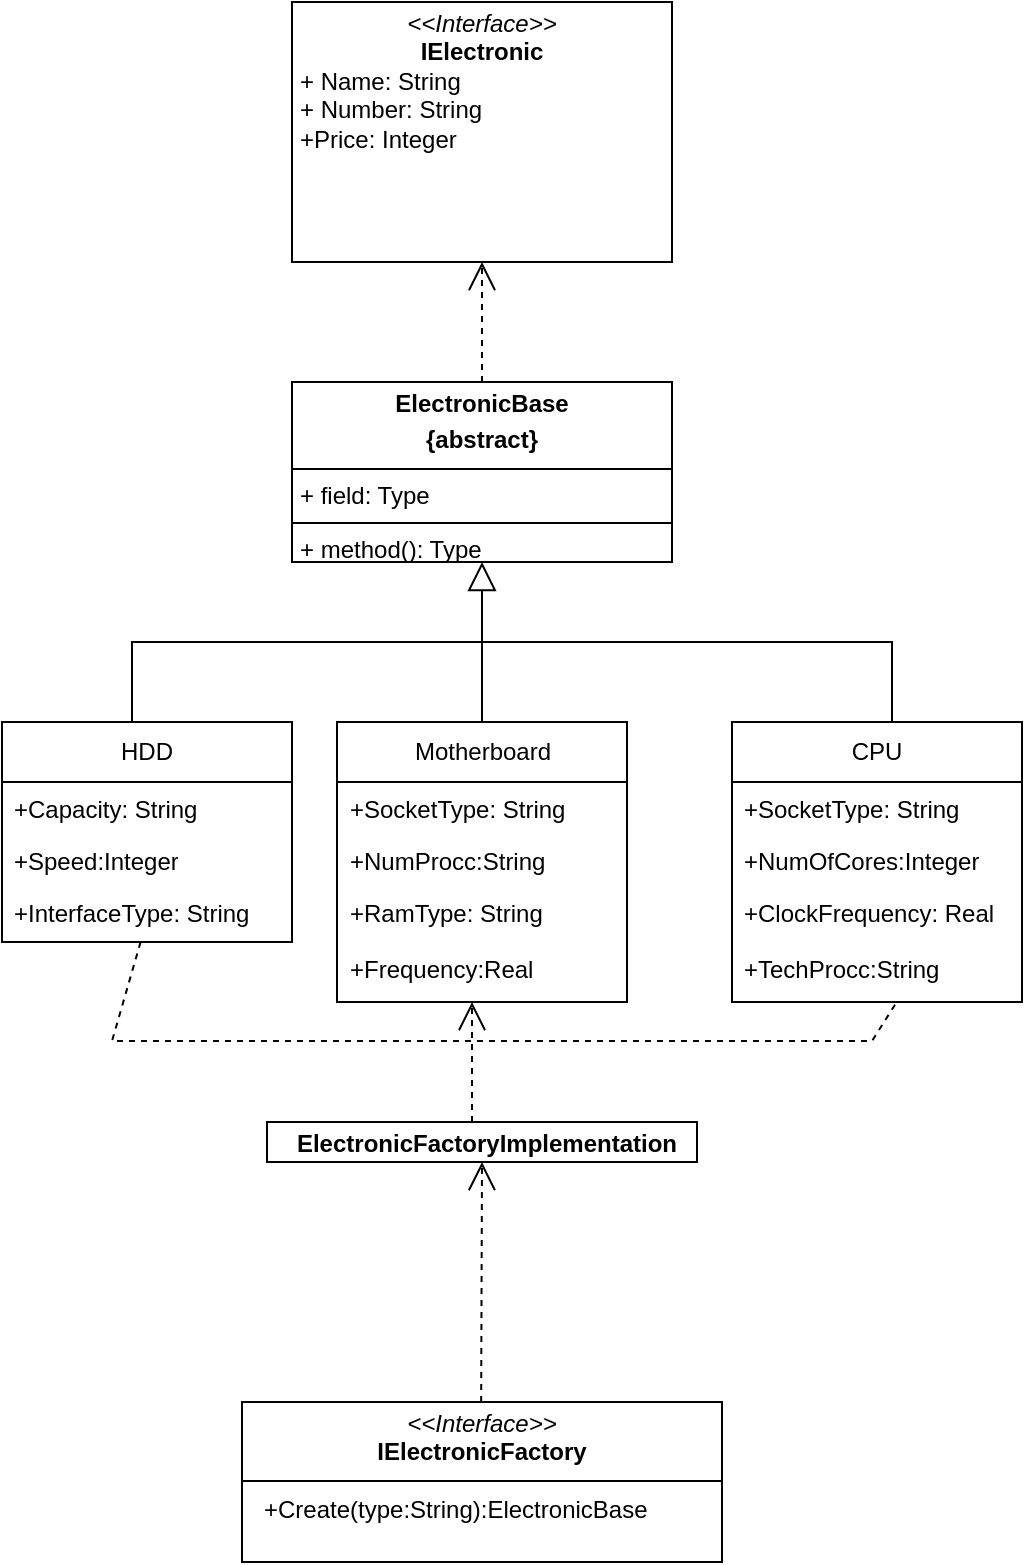 <mxfile version="24.0.2" type="github">
  <diagram id="C5RBs43oDa-KdzZeNtuy" name="Page-1">
    <mxGraphModel dx="1148" dy="741" grid="1" gridSize="10" guides="1" tooltips="1" connect="1" arrows="1" fold="1" page="1" pageScale="1" pageWidth="827" pageHeight="1169" math="0" shadow="0">
      <root>
        <mxCell id="WIyWlLk6GJQsqaUBKTNV-0" />
        <mxCell id="WIyWlLk6GJQsqaUBKTNV-1" parent="WIyWlLk6GJQsqaUBKTNV-0" />
        <mxCell id="esxNgm_jfXSo2C23j_VJ-27" value="&lt;p style=&quot;margin:0px;margin-top:4px;text-align:center;&quot;&gt;&lt;i&gt;&amp;lt;&amp;lt;Interface&amp;gt;&amp;gt;&lt;b&gt;&lt;br&gt;&lt;/b&gt;&lt;/i&gt;&lt;b&gt;IElectronic&lt;/b&gt;&lt;/p&gt;&lt;p style=&quot;margin:0px;margin-left:4px;&quot;&gt;+ Name: String&lt;br&gt;+ Number: String&lt;/p&gt;&lt;p style=&quot;margin:0px;margin-left:4px;&quot;&gt;+Price: Integer&lt;/p&gt;&lt;p style=&quot;margin:0px;margin-left:4px;&quot;&gt;&lt;br&gt;&lt;/p&gt;" style="verticalAlign=top;align=left;overflow=fill;html=1;whiteSpace=wrap;" vertex="1" parent="WIyWlLk6GJQsqaUBKTNV-1">
          <mxGeometry x="210" y="30" width="190" height="130" as="geometry" />
        </mxCell>
        <mxCell id="esxNgm_jfXSo2C23j_VJ-28" value="&lt;p style=&quot;margin:0px;margin-top:4px;text-align:center;&quot;&gt;&lt;b&gt;ElectronicBase&lt;/b&gt;&lt;/p&gt;&lt;p style=&quot;margin:0px;margin-top:4px;text-align:center;&quot;&gt;&lt;b&gt;{abstract}&lt;/b&gt;&lt;/p&gt;&lt;hr size=&quot;1&quot; style=&quot;border-style:solid;&quot;&gt;&lt;p style=&quot;margin:0px;margin-left:4px;&quot;&gt;+ field: Type&lt;/p&gt;&lt;hr size=&quot;1&quot; style=&quot;border-style:solid;&quot;&gt;&lt;p style=&quot;margin:0px;margin-left:4px;&quot;&gt;+ method(): Type&lt;/p&gt;" style="verticalAlign=top;align=left;overflow=fill;html=1;whiteSpace=wrap;" vertex="1" parent="WIyWlLk6GJQsqaUBKTNV-1">
          <mxGeometry x="210" y="220" width="190" height="90" as="geometry" />
        </mxCell>
        <mxCell id="esxNgm_jfXSo2C23j_VJ-34" value="Motherboard" style="swimlane;fontStyle=0;childLayout=stackLayout;horizontal=1;startSize=30;fillColor=none;horizontalStack=0;resizeParent=1;resizeParentMax=0;resizeLast=0;collapsible=1;marginBottom=0;whiteSpace=wrap;html=1;" vertex="1" parent="WIyWlLk6GJQsqaUBKTNV-1">
          <mxGeometry x="232.5" y="390" width="145" height="140" as="geometry" />
        </mxCell>
        <mxCell id="esxNgm_jfXSo2C23j_VJ-35" value="+SocketType: String&lt;div&gt;&lt;br&gt;&lt;/div&gt;" style="text;strokeColor=none;fillColor=none;align=left;verticalAlign=top;spacingLeft=4;spacingRight=4;overflow=hidden;rotatable=0;points=[[0,0.5],[1,0.5]];portConstraint=eastwest;whiteSpace=wrap;html=1;" vertex="1" parent="esxNgm_jfXSo2C23j_VJ-34">
          <mxGeometry y="30" width="145" height="26" as="geometry" />
        </mxCell>
        <mxCell id="esxNgm_jfXSo2C23j_VJ-36" value="+NumProcc:String" style="text;strokeColor=none;fillColor=none;align=left;verticalAlign=top;spacingLeft=4;spacingRight=4;overflow=hidden;rotatable=0;points=[[0,0.5],[1,0.5]];portConstraint=eastwest;whiteSpace=wrap;html=1;" vertex="1" parent="esxNgm_jfXSo2C23j_VJ-34">
          <mxGeometry y="56" width="145" height="26" as="geometry" />
        </mxCell>
        <mxCell id="esxNgm_jfXSo2C23j_VJ-37" value="+RamType: String" style="text;strokeColor=none;fillColor=none;align=left;verticalAlign=top;spacingLeft=4;spacingRight=4;overflow=hidden;rotatable=0;points=[[0,0.5],[1,0.5]];portConstraint=eastwest;whiteSpace=wrap;html=1;" vertex="1" parent="esxNgm_jfXSo2C23j_VJ-34">
          <mxGeometry y="82" width="145" height="28" as="geometry" />
        </mxCell>
        <mxCell id="esxNgm_jfXSo2C23j_VJ-47" value="+Frequency:Real" style="text;strokeColor=none;fillColor=none;align=left;verticalAlign=top;spacingLeft=4;spacingRight=4;overflow=hidden;rotatable=0;points=[[0,0.5],[1,0.5]];portConstraint=eastwest;whiteSpace=wrap;html=1;" vertex="1" parent="esxNgm_jfXSo2C23j_VJ-34">
          <mxGeometry y="110" width="145" height="30" as="geometry" />
        </mxCell>
        <mxCell id="esxNgm_jfXSo2C23j_VJ-44" value="" style="endArrow=block;endFill=0;endSize=12;html=1;rounded=0;entryX=0.5;entryY=1;entryDx=0;entryDy=0;exitX=0.5;exitY=0;exitDx=0;exitDy=0;" edge="1" parent="WIyWlLk6GJQsqaUBKTNV-1" source="esxNgm_jfXSo2C23j_VJ-34" target="esxNgm_jfXSo2C23j_VJ-28">
          <mxGeometry width="160" relative="1" as="geometry">
            <mxPoint x="280" y="350" as="sourcePoint" />
            <mxPoint x="440" y="350" as="targetPoint" />
          </mxGeometry>
        </mxCell>
        <mxCell id="esxNgm_jfXSo2C23j_VJ-45" value="" style="endArrow=none;html=1;rounded=0;exitX=0.5;exitY=0;exitDx=0;exitDy=0;entryX=0.5;entryY=0;entryDx=0;entryDy=0;" edge="1" parent="WIyWlLk6GJQsqaUBKTNV-1">
          <mxGeometry width="50" height="50" relative="1" as="geometry">
            <mxPoint x="130" y="390" as="sourcePoint" />
            <mxPoint x="510" y="390" as="targetPoint" />
            <Array as="points">
              <mxPoint x="130" y="350" />
              <mxPoint x="510" y="350" />
            </Array>
          </mxGeometry>
        </mxCell>
        <mxCell id="esxNgm_jfXSo2C23j_VJ-48" value="CPU" style="swimlane;fontStyle=0;childLayout=stackLayout;horizontal=1;startSize=30;fillColor=none;horizontalStack=0;resizeParent=1;resizeParentMax=0;resizeLast=0;collapsible=1;marginBottom=0;whiteSpace=wrap;html=1;" vertex="1" parent="WIyWlLk6GJQsqaUBKTNV-1">
          <mxGeometry x="430" y="390" width="145" height="140" as="geometry" />
        </mxCell>
        <mxCell id="esxNgm_jfXSo2C23j_VJ-49" value="+SocketType: String&lt;div&gt;&lt;br&gt;&lt;/div&gt;" style="text;strokeColor=none;fillColor=none;align=left;verticalAlign=top;spacingLeft=4;spacingRight=4;overflow=hidden;rotatable=0;points=[[0,0.5],[1,0.5]];portConstraint=eastwest;whiteSpace=wrap;html=1;" vertex="1" parent="esxNgm_jfXSo2C23j_VJ-48">
          <mxGeometry y="30" width="145" height="26" as="geometry" />
        </mxCell>
        <mxCell id="esxNgm_jfXSo2C23j_VJ-50" value="+NumOfCores:Integer" style="text;strokeColor=none;fillColor=none;align=left;verticalAlign=top;spacingLeft=4;spacingRight=4;overflow=hidden;rotatable=0;points=[[0,0.5],[1,0.5]];portConstraint=eastwest;whiteSpace=wrap;html=1;" vertex="1" parent="esxNgm_jfXSo2C23j_VJ-48">
          <mxGeometry y="56" width="145" height="26" as="geometry" />
        </mxCell>
        <mxCell id="esxNgm_jfXSo2C23j_VJ-51" value="+ClockFrequency: Real" style="text;strokeColor=none;fillColor=none;align=left;verticalAlign=top;spacingLeft=4;spacingRight=4;overflow=hidden;rotatable=0;points=[[0,0.5],[1,0.5]];portConstraint=eastwest;whiteSpace=wrap;html=1;" vertex="1" parent="esxNgm_jfXSo2C23j_VJ-48">
          <mxGeometry y="82" width="145" height="28" as="geometry" />
        </mxCell>
        <mxCell id="esxNgm_jfXSo2C23j_VJ-52" value="+TechProcc:String" style="text;strokeColor=none;fillColor=none;align=left;verticalAlign=top;spacingLeft=4;spacingRight=4;overflow=hidden;rotatable=0;points=[[0,0.5],[1,0.5]];portConstraint=eastwest;whiteSpace=wrap;html=1;" vertex="1" parent="esxNgm_jfXSo2C23j_VJ-48">
          <mxGeometry y="110" width="145" height="30" as="geometry" />
        </mxCell>
        <mxCell id="esxNgm_jfXSo2C23j_VJ-53" value="HDD" style="swimlane;fontStyle=0;childLayout=stackLayout;horizontal=1;startSize=30;fillColor=none;horizontalStack=0;resizeParent=1;resizeParentMax=0;resizeLast=0;collapsible=1;marginBottom=0;whiteSpace=wrap;html=1;" vertex="1" parent="WIyWlLk6GJQsqaUBKTNV-1">
          <mxGeometry x="65" y="390" width="145" height="110" as="geometry" />
        </mxCell>
        <mxCell id="esxNgm_jfXSo2C23j_VJ-54" value="+Capacity: String&lt;div&gt;&lt;br&gt;&lt;/div&gt;" style="text;strokeColor=none;fillColor=none;align=left;verticalAlign=top;spacingLeft=4;spacingRight=4;overflow=hidden;rotatable=0;points=[[0,0.5],[1,0.5]];portConstraint=eastwest;whiteSpace=wrap;html=1;" vertex="1" parent="esxNgm_jfXSo2C23j_VJ-53">
          <mxGeometry y="30" width="145" height="26" as="geometry" />
        </mxCell>
        <mxCell id="esxNgm_jfXSo2C23j_VJ-55" value="+Speed:Integer" style="text;strokeColor=none;fillColor=none;align=left;verticalAlign=top;spacingLeft=4;spacingRight=4;overflow=hidden;rotatable=0;points=[[0,0.5],[1,0.5]];portConstraint=eastwest;whiteSpace=wrap;html=1;" vertex="1" parent="esxNgm_jfXSo2C23j_VJ-53">
          <mxGeometry y="56" width="145" height="26" as="geometry" />
        </mxCell>
        <mxCell id="esxNgm_jfXSo2C23j_VJ-56" value="+InterfaceType: String" style="text;strokeColor=none;fillColor=none;align=left;verticalAlign=top;spacingLeft=4;spacingRight=4;overflow=hidden;rotatable=0;points=[[0,0.5],[1,0.5]];portConstraint=eastwest;whiteSpace=wrap;html=1;" vertex="1" parent="esxNgm_jfXSo2C23j_VJ-53">
          <mxGeometry y="82" width="145" height="28" as="geometry" />
        </mxCell>
        <mxCell id="esxNgm_jfXSo2C23j_VJ-58" value="" style="endArrow=open;endSize=12;dashed=1;html=1;rounded=0;exitX=0.5;exitY=0;exitDx=0;exitDy=0;entryX=0.5;entryY=1;entryDx=0;entryDy=0;" edge="1" parent="WIyWlLk6GJQsqaUBKTNV-1" source="esxNgm_jfXSo2C23j_VJ-28" target="esxNgm_jfXSo2C23j_VJ-27">
          <mxGeometry width="160" relative="1" as="geometry">
            <mxPoint x="300" y="190" as="sourcePoint" />
            <mxPoint x="460" y="190" as="targetPoint" />
          </mxGeometry>
        </mxCell>
        <mxCell id="esxNgm_jfXSo2C23j_VJ-59" value="&lt;p style=&quot;margin:0px;margin-top:4px;text-align:center;&quot;&gt;&lt;i&gt;&amp;lt;&amp;lt;Interface&amp;gt;&amp;gt;&lt;/i&gt;&lt;br&gt;&lt;b&gt;IElectronicFactory&lt;/b&gt;&lt;br&gt;&lt;/p&gt;&lt;hr size=&quot;1&quot; style=&quot;border-style:solid;&quot;&gt;&lt;p style=&quot;margin:0px;margin-left:4px;&quot;&gt;&lt;br&gt;&lt;/p&gt;&lt;p style=&quot;margin:0px;margin-left:4px;&quot;&gt;&lt;br&gt;&lt;/p&gt;" style="verticalAlign=top;align=left;overflow=fill;html=1;whiteSpace=wrap;" vertex="1" parent="WIyWlLk6GJQsqaUBKTNV-1">
          <mxGeometry x="185" y="730" width="240" height="80" as="geometry" />
        </mxCell>
        <mxCell id="esxNgm_jfXSo2C23j_VJ-60" value="&lt;p style=&quot;margin:0px;margin-top:4px;text-align:center;&quot;&gt;&lt;/p&gt;&lt;p style=&quot;text-align: center; margin: 0px 0px 0px 4px;&quot;&gt;&lt;span style=&quot;background-color: initial;&quot;&gt;&lt;b&gt;ElectronicFactoryImplementation&lt;/b&gt;&lt;/span&gt;&lt;/p&gt;&lt;hr size=&quot;1&quot; style=&quot;border-style:solid;&quot;&gt;&lt;p style=&quot;margin:0px;margin-left:4px;&quot;&gt;+ method(): Type&lt;/p&gt;" style="verticalAlign=top;align=left;overflow=fill;html=1;whiteSpace=wrap;" vertex="1" parent="WIyWlLk6GJQsqaUBKTNV-1">
          <mxGeometry x="197.5" y="590" width="215" height="20" as="geometry" />
        </mxCell>
        <mxCell id="esxNgm_jfXSo2C23j_VJ-61" value="+Create(type:String):ElectronicBase" style="text;strokeColor=none;fillColor=none;align=left;verticalAlign=top;spacingLeft=4;spacingRight=4;overflow=hidden;rotatable=0;points=[[0,0.5],[1,0.5]];portConstraint=eastwest;whiteSpace=wrap;html=1;" vertex="1" parent="WIyWlLk6GJQsqaUBKTNV-1">
          <mxGeometry x="190" y="770" width="230" height="30" as="geometry" />
        </mxCell>
        <mxCell id="esxNgm_jfXSo2C23j_VJ-62" value="" style="endArrow=open;endSize=12;dashed=1;html=1;rounded=0;exitX=0.5;exitY=0;exitDx=0;exitDy=0;entryX=0.5;entryY=1;entryDx=0;entryDy=0;" edge="1" parent="WIyWlLk6GJQsqaUBKTNV-1">
          <mxGeometry width="160" relative="1" as="geometry">
            <mxPoint x="300" y="590" as="sourcePoint" />
            <mxPoint x="300" y="530" as="targetPoint" />
          </mxGeometry>
        </mxCell>
        <mxCell id="esxNgm_jfXSo2C23j_VJ-63" value="" style="endArrow=none;html=1;rounded=0;exitX=0.409;exitY=1.018;exitDx=0;exitDy=0;entryX=0.499;entryY=1.017;entryDx=0;entryDy=0;entryPerimeter=0;exitPerimeter=0;dashed=1;" edge="1" parent="WIyWlLk6GJQsqaUBKTNV-1">
          <mxGeometry width="50" height="50" relative="1" as="geometry">
            <mxPoint x="134.305" y="500.004" as="sourcePoint" />
            <mxPoint x="512.355" y="530.01" as="targetPoint" />
            <Array as="points">
              <mxPoint x="120" y="549.5" />
              <mxPoint x="500" y="549.5" />
            </Array>
          </mxGeometry>
        </mxCell>
        <mxCell id="esxNgm_jfXSo2C23j_VJ-64" value="" style="endArrow=open;endSize=12;dashed=1;html=1;rounded=0;exitX=0.5;exitY=0;exitDx=0;exitDy=0;entryX=0.5;entryY=1;entryDx=0;entryDy=0;" edge="1" parent="WIyWlLk6GJQsqaUBKTNV-1" target="esxNgm_jfXSo2C23j_VJ-60">
          <mxGeometry width="160" relative="1" as="geometry">
            <mxPoint x="304.58" y="730" as="sourcePoint" />
            <mxPoint x="304.58" y="670" as="targetPoint" />
          </mxGeometry>
        </mxCell>
      </root>
    </mxGraphModel>
  </diagram>
</mxfile>
